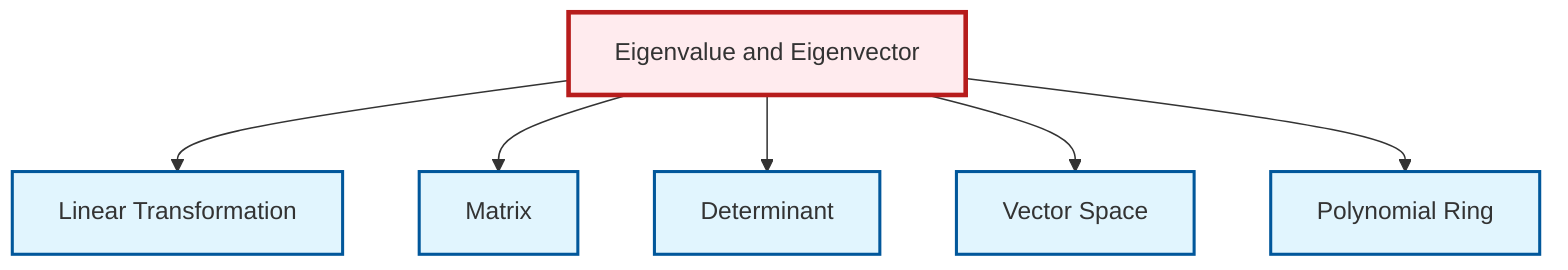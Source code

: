 graph TD
    classDef definition fill:#e1f5fe,stroke:#01579b,stroke-width:2px
    classDef theorem fill:#f3e5f5,stroke:#4a148c,stroke-width:2px
    classDef axiom fill:#fff3e0,stroke:#e65100,stroke-width:2px
    classDef example fill:#e8f5e9,stroke:#1b5e20,stroke-width:2px
    classDef current fill:#ffebee,stroke:#b71c1c,stroke-width:3px
    def-polynomial-ring["Polynomial Ring"]:::definition
    def-vector-space["Vector Space"]:::definition
    def-matrix["Matrix"]:::definition
    def-linear-transformation["Linear Transformation"]:::definition
    def-determinant["Determinant"]:::definition
    def-eigenvalue-eigenvector["Eigenvalue and Eigenvector"]:::definition
    def-eigenvalue-eigenvector --> def-linear-transformation
    def-eigenvalue-eigenvector --> def-matrix
    def-eigenvalue-eigenvector --> def-determinant
    def-eigenvalue-eigenvector --> def-vector-space
    def-eigenvalue-eigenvector --> def-polynomial-ring
    class def-eigenvalue-eigenvector current
